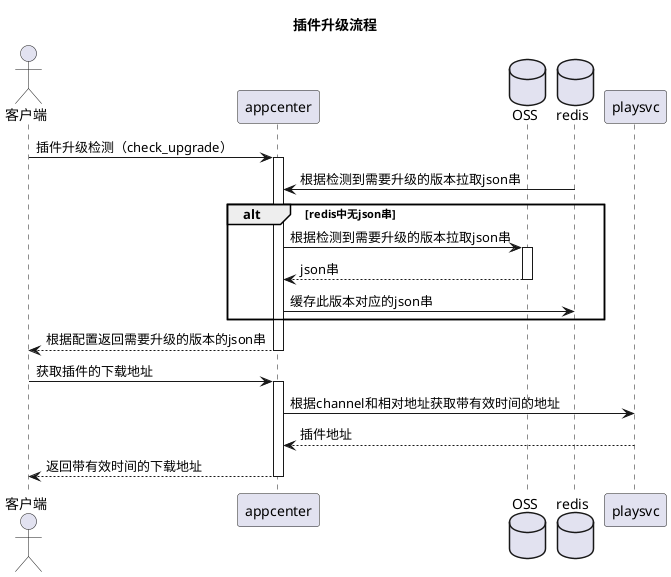 @startuml
Actor C as "客户端" order 1
participant ap as "appcenter" order 2
database oss as "OSS" order 3
database redis as "redis" order 4
participant play as "playsvc" order 5

title: 插件升级流程

C -> ap: 插件升级检测（check_upgrade）
activate ap
redis-> ap: 根据检测到需要升级的版本拉取json串
alt redis中无json串
ap-> oss: 根据检测到需要升级的版本拉取json串
activate oss
oss --> ap: json串
deactivate oss
ap->redis: 缓存此版本对应的json串
end
ap --> C:根据配置返回需要升级的版本的json串
deactivate ap
C -> ap: 获取插件的下载地址
activate ap
ap -> play: 根据channel和相对地址获取带有效时间的地址
play --> ap: 插件地址
return 返回带有效时间的下载地址
@enduml